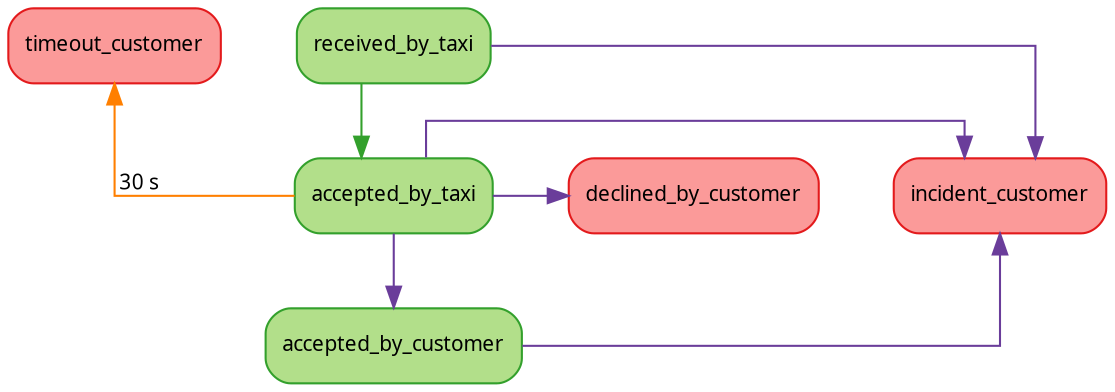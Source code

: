 digraph {
    rankdir=TB;
    splines=ortho;
    nodesep=0.5;
    node [shape=box,fontname=sans,fontsize=10,colorscheme=paired10];
    edge [fontname=sans,fontsize=10,colorscheme=paired10];
    node [color=4,style="rounded,filled",fillcolor=3];
    received_by_taxi;
    accepted_by_taxi;
    accepted_by_customer;
    node [color=6,fillcolor=5];
    incident_customer;
    declined_by_customer;
    timeout_customer;

    edge [color=4]; // operator updates
    received_by_taxi -> accepted_by_taxi [weight=8];

    edge [color=8]; // timeouts
    accepted_by_taxi -> timeout_customer [xlabel="30 s"];

    edge [color=10]; // search engine updates
    accepted_by_taxi -> accepted_by_customer [weight=8];
    received_by_taxi -> incident_customer;
    accepted_by_taxi -> incident_customer;
    accepted_by_taxi -> declined_by_customer;
    accepted_by_customer -> incident_customer;

    { rank = same; received_by_taxi; timeout_customer; }
    { rank = same; accepted_by_taxi; incident_customer; declined_by_customer; }
}
